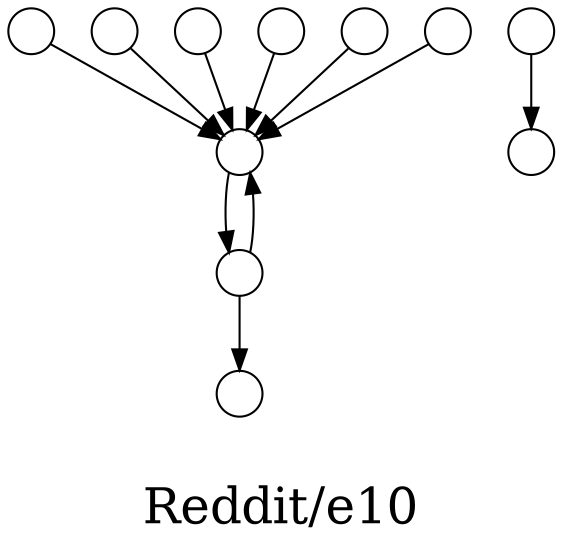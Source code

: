 /*****
Reddit/e10
*****/

digraph G {
  graph [splines=false overlap=false]
  node  [shape=ellipse, width=0.3, height=0.3, label=""]
  108256 ;
  108253 ;
  108027 ;
  108248 ;
  105784 ;
  107517 ;
  107234 ;
  102892 ;
  89054 ;
  73342 ;
  73343 ;
  108256 -> 108253;
  108253 -> 108027;
  108253 -> 108256;
  108248 -> 108256;
  105784 -> 108256;
  107517 -> 108256;
  107234 -> 108256;
  102892 -> 108256;
  89054 -> 108256;
  73342 -> 73343;
  label = "\nReddit/e10\n";  fontsize=24;
}

